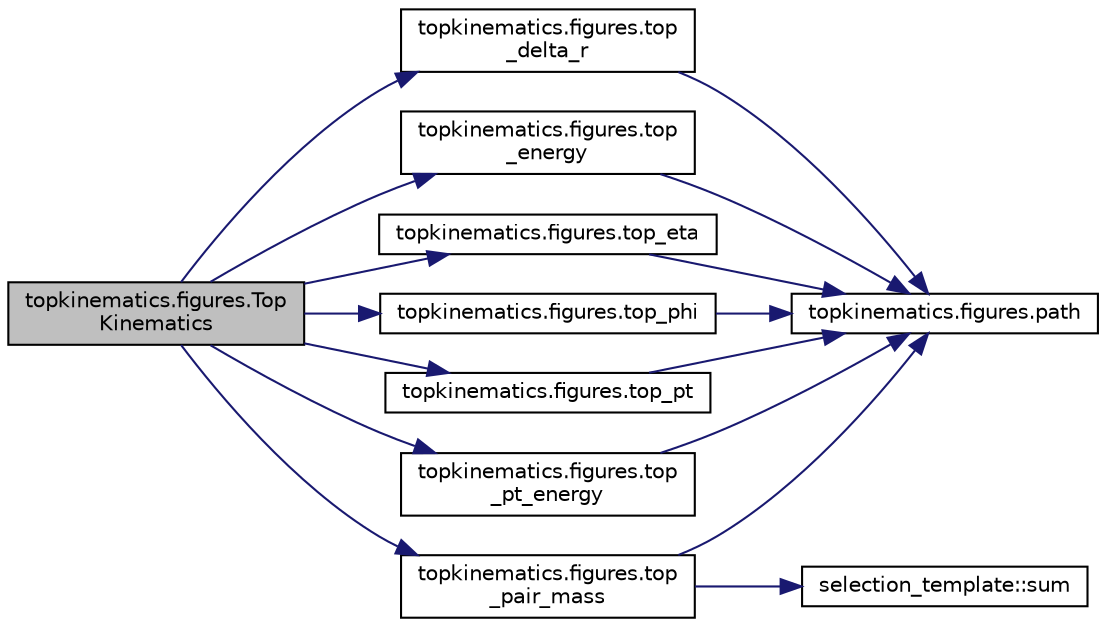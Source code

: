 digraph "topkinematics.figures.TopKinematics"
{
 // INTERACTIVE_SVG=YES
 // LATEX_PDF_SIZE
  edge [fontname="Helvetica",fontsize="10",labelfontname="Helvetica",labelfontsize="10"];
  node [fontname="Helvetica",fontsize="10",shape=record];
  rankdir="LR";
  Node1 [label="topkinematics.figures.Top\lKinematics",height=0.2,width=0.4,color="black", fillcolor="grey75", style="filled", fontcolor="black",tooltip=" "];
  Node1 -> Node2 [color="midnightblue",fontsize="10",style="solid",fontname="Helvetica"];
  Node2 [label="topkinematics.figures.top\l_delta_r",height=0.2,width=0.4,color="black", fillcolor="white", style="filled",URL="$namespacetopkinematics_1_1figures.html#ab6daf6308ab0d2c897c3fd5ef88e4725",tooltip=" "];
  Node2 -> Node3 [color="midnightblue",fontsize="10",style="solid",fontname="Helvetica"];
  Node3 [label="topkinematics.figures.path",height=0.2,width=0.4,color="black", fillcolor="white", style="filled",URL="$namespacetopkinematics_1_1figures.html#a427990efa237130a61a87e720da80640",tooltip=" "];
  Node1 -> Node4 [color="midnightblue",fontsize="10",style="solid",fontname="Helvetica"];
  Node4 [label="topkinematics.figures.top\l_energy",height=0.2,width=0.4,color="black", fillcolor="white", style="filled",URL="$namespacetopkinematics_1_1figures.html#a50741f3f4504d4933c80c3ac07392bcb",tooltip=" "];
  Node4 -> Node3 [color="midnightblue",fontsize="10",style="solid",fontname="Helvetica"];
  Node1 -> Node5 [color="midnightblue",fontsize="10",style="solid",fontname="Helvetica"];
  Node5 [label="topkinematics.figures.top_eta",height=0.2,width=0.4,color="black", fillcolor="white", style="filled",URL="$namespacetopkinematics_1_1figures.html#a2eb245517262dd1bc23563cc5759877c",tooltip=" "];
  Node5 -> Node3 [color="midnightblue",fontsize="10",style="solid",fontname="Helvetica"];
  Node1 -> Node6 [color="midnightblue",fontsize="10",style="solid",fontname="Helvetica"];
  Node6 [label="topkinematics.figures.top\l_pair_mass",height=0.2,width=0.4,color="black", fillcolor="white", style="filled",URL="$namespacetopkinematics_1_1figures.html#a99c65e86a99491541bbd481b33a96fb8",tooltip=" "];
  Node6 -> Node3 [color="midnightblue",fontsize="10",style="solid",fontname="Helvetica"];
  Node6 -> Node7 [color="midnightblue",fontsize="10",style="solid",fontname="Helvetica"];
  Node7 [label="selection_template::sum",height=0.2,width=0.4,color="black", fillcolor="white", style="filled",URL="$classselection__template.html#a84df199f6022f2a5d27979d43de51547",tooltip=" "];
  Node1 -> Node8 [color="midnightblue",fontsize="10",style="solid",fontname="Helvetica"];
  Node8 [label="topkinematics.figures.top_phi",height=0.2,width=0.4,color="black", fillcolor="white", style="filled",URL="$namespacetopkinematics_1_1figures.html#a0b86db90e176ea2c3ae6354753c62e58",tooltip=" "];
  Node8 -> Node3 [color="midnightblue",fontsize="10",style="solid",fontname="Helvetica"];
  Node1 -> Node9 [color="midnightblue",fontsize="10",style="solid",fontname="Helvetica"];
  Node9 [label="topkinematics.figures.top_pt",height=0.2,width=0.4,color="black", fillcolor="white", style="filled",URL="$namespacetopkinematics_1_1figures.html#aaed752ebec6ae222231267a8e49430a3",tooltip=" "];
  Node9 -> Node3 [color="midnightblue",fontsize="10",style="solid",fontname="Helvetica"];
  Node1 -> Node10 [color="midnightblue",fontsize="10",style="solid",fontname="Helvetica"];
  Node10 [label="topkinematics.figures.top\l_pt_energy",height=0.2,width=0.4,color="black", fillcolor="white", style="filled",URL="$namespacetopkinematics_1_1figures.html#a45490c0b0b0ee1737b08775146b42bb4",tooltip=" "];
  Node10 -> Node3 [color="midnightblue",fontsize="10",style="solid",fontname="Helvetica"];
}
